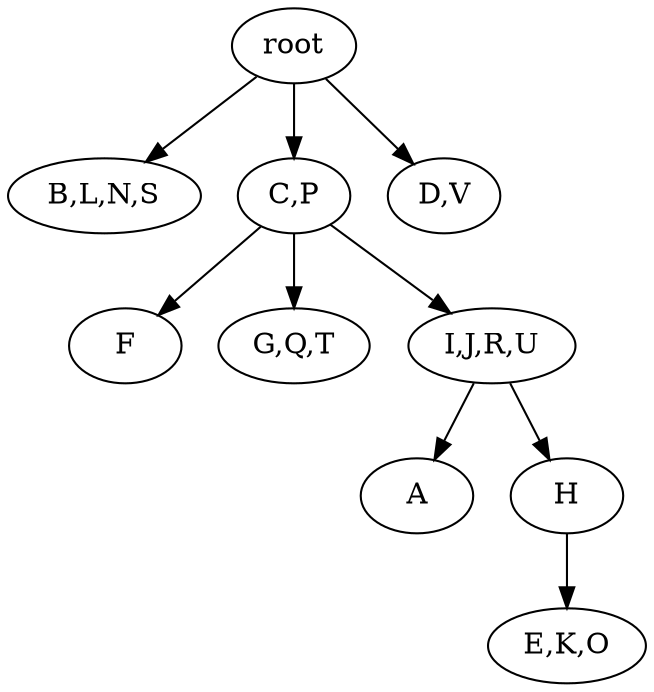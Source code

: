 digraph G {
0 [label="root"];
8 [label="A"];
3 [label="B,L,N,S"];
1 [label="C,P"];
2 [label="D,V"];
4 [label="E,K,O"];
7 [label="F"];
6 [label="G,Q,T"];
9 [label="H"];
5 [label="I,J,R,U"];
0 -> 1;
0 -> 2;
0 -> 3;
1 -> 5;
1 -> 6;
1 -> 7;
5 -> 8;
5 -> 9;
9 -> 4;
}